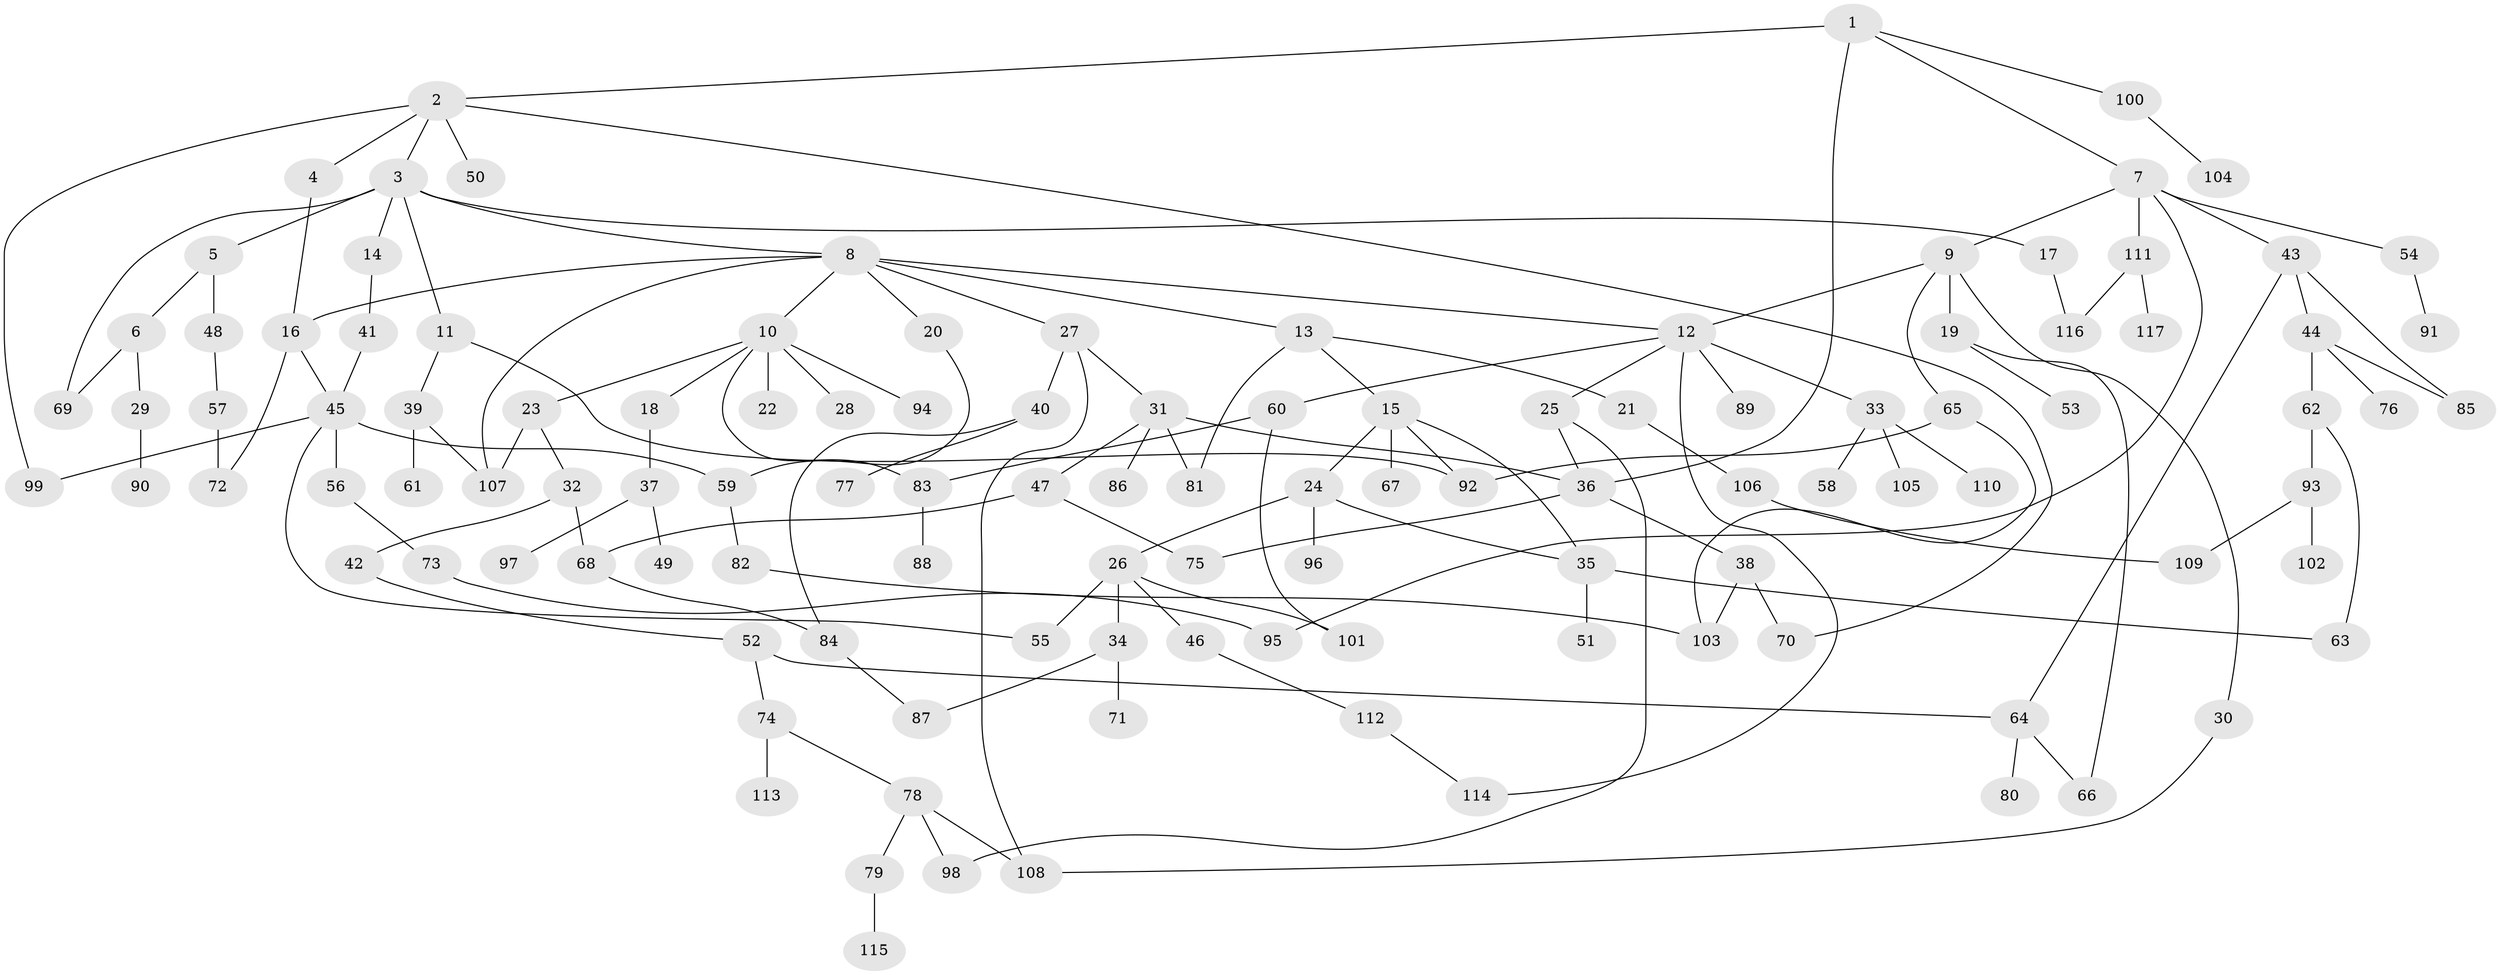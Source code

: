 // coarse degree distribution, {7: 0.012195121951219513, 3: 0.23170731707317074, 4: 0.13414634146341464, 6: 0.04878048780487805, 5: 0.04878048780487805, 8: 0.012195121951219513, 2: 0.36585365853658536, 1: 0.14634146341463414}
// Generated by graph-tools (version 1.1) at 2025/36/03/04/25 23:36:12]
// undirected, 117 vertices, 152 edges
graph export_dot {
  node [color=gray90,style=filled];
  1;
  2;
  3;
  4;
  5;
  6;
  7;
  8;
  9;
  10;
  11;
  12;
  13;
  14;
  15;
  16;
  17;
  18;
  19;
  20;
  21;
  22;
  23;
  24;
  25;
  26;
  27;
  28;
  29;
  30;
  31;
  32;
  33;
  34;
  35;
  36;
  37;
  38;
  39;
  40;
  41;
  42;
  43;
  44;
  45;
  46;
  47;
  48;
  49;
  50;
  51;
  52;
  53;
  54;
  55;
  56;
  57;
  58;
  59;
  60;
  61;
  62;
  63;
  64;
  65;
  66;
  67;
  68;
  69;
  70;
  71;
  72;
  73;
  74;
  75;
  76;
  77;
  78;
  79;
  80;
  81;
  82;
  83;
  84;
  85;
  86;
  87;
  88;
  89;
  90;
  91;
  92;
  93;
  94;
  95;
  96;
  97;
  98;
  99;
  100;
  101;
  102;
  103;
  104;
  105;
  106;
  107;
  108;
  109;
  110;
  111;
  112;
  113;
  114;
  115;
  116;
  117;
  1 -- 2;
  1 -- 7;
  1 -- 36;
  1 -- 100;
  2 -- 3;
  2 -- 4;
  2 -- 50;
  2 -- 99;
  2 -- 70;
  3 -- 5;
  3 -- 8;
  3 -- 11;
  3 -- 14;
  3 -- 17;
  3 -- 69;
  4 -- 16;
  5 -- 6;
  5 -- 48;
  6 -- 29;
  6 -- 69;
  7 -- 9;
  7 -- 43;
  7 -- 54;
  7 -- 111;
  7 -- 95;
  8 -- 10;
  8 -- 13;
  8 -- 16;
  8 -- 20;
  8 -- 27;
  8 -- 107;
  8 -- 12;
  9 -- 12;
  9 -- 19;
  9 -- 30;
  9 -- 65;
  10 -- 18;
  10 -- 22;
  10 -- 23;
  10 -- 28;
  10 -- 83;
  10 -- 94;
  11 -- 39;
  11 -- 92;
  12 -- 25;
  12 -- 33;
  12 -- 60;
  12 -- 89;
  12 -- 114;
  13 -- 15;
  13 -- 21;
  13 -- 81;
  14 -- 41;
  15 -- 24;
  15 -- 67;
  15 -- 35;
  15 -- 92;
  16 -- 45;
  16 -- 72;
  17 -- 116;
  18 -- 37;
  19 -- 53;
  19 -- 66;
  20 -- 59;
  21 -- 106;
  23 -- 32;
  23 -- 107;
  24 -- 26;
  24 -- 35;
  24 -- 96;
  25 -- 98;
  25 -- 36;
  26 -- 34;
  26 -- 46;
  26 -- 55;
  26 -- 101;
  27 -- 31;
  27 -- 40;
  27 -- 108;
  29 -- 90;
  30 -- 108;
  31 -- 47;
  31 -- 86;
  31 -- 36;
  31 -- 81;
  32 -- 42;
  32 -- 68;
  33 -- 58;
  33 -- 105;
  33 -- 110;
  34 -- 71;
  34 -- 87;
  35 -- 51;
  35 -- 63;
  36 -- 38;
  36 -- 75;
  37 -- 49;
  37 -- 97;
  38 -- 70;
  38 -- 103;
  39 -- 61;
  39 -- 107;
  40 -- 77;
  40 -- 84;
  41 -- 45;
  42 -- 52;
  43 -- 44;
  43 -- 64;
  43 -- 85;
  44 -- 62;
  44 -- 76;
  44 -- 85;
  45 -- 56;
  45 -- 59;
  45 -- 55;
  45 -- 99;
  46 -- 112;
  47 -- 75;
  47 -- 68;
  48 -- 57;
  52 -- 64;
  52 -- 74;
  54 -- 91;
  56 -- 73;
  57 -- 72;
  59 -- 82;
  60 -- 101;
  60 -- 83;
  62 -- 63;
  62 -- 93;
  64 -- 80;
  64 -- 66;
  65 -- 92;
  65 -- 103;
  68 -- 84;
  73 -- 95;
  74 -- 78;
  74 -- 113;
  78 -- 79;
  78 -- 98;
  78 -- 108;
  79 -- 115;
  82 -- 103;
  83 -- 88;
  84 -- 87;
  93 -- 102;
  93 -- 109;
  100 -- 104;
  106 -- 109;
  111 -- 117;
  111 -- 116;
  112 -- 114;
}
